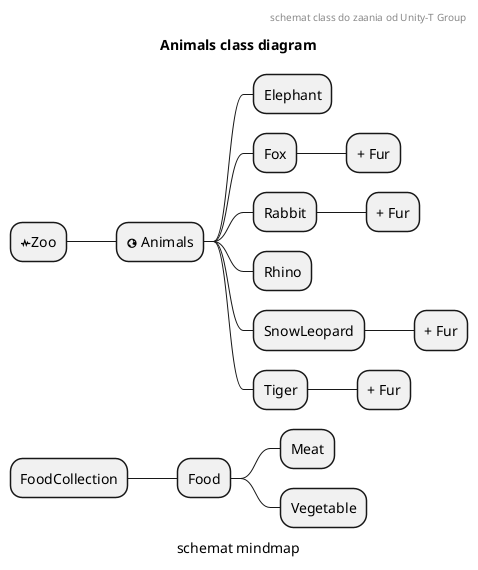 @startmindmap
'https://plantuml.com/mindmap-diagram

caption schemat mindmap
title Animals class diagram

header
schemat class do zaania od Unity-T Group
endheader

* <&pulse>Zoo
** <&globe> Animals
*** Elephant
*** Fox
**** + Fur
*** Rabbit
**** + Fur
*** Rhino
*** SnowLeopard
**** + Fur
*** Tiger
**** + Fur
* FoodCollection
** Food
*** Meat
*** Vegetable

@endmindmap
